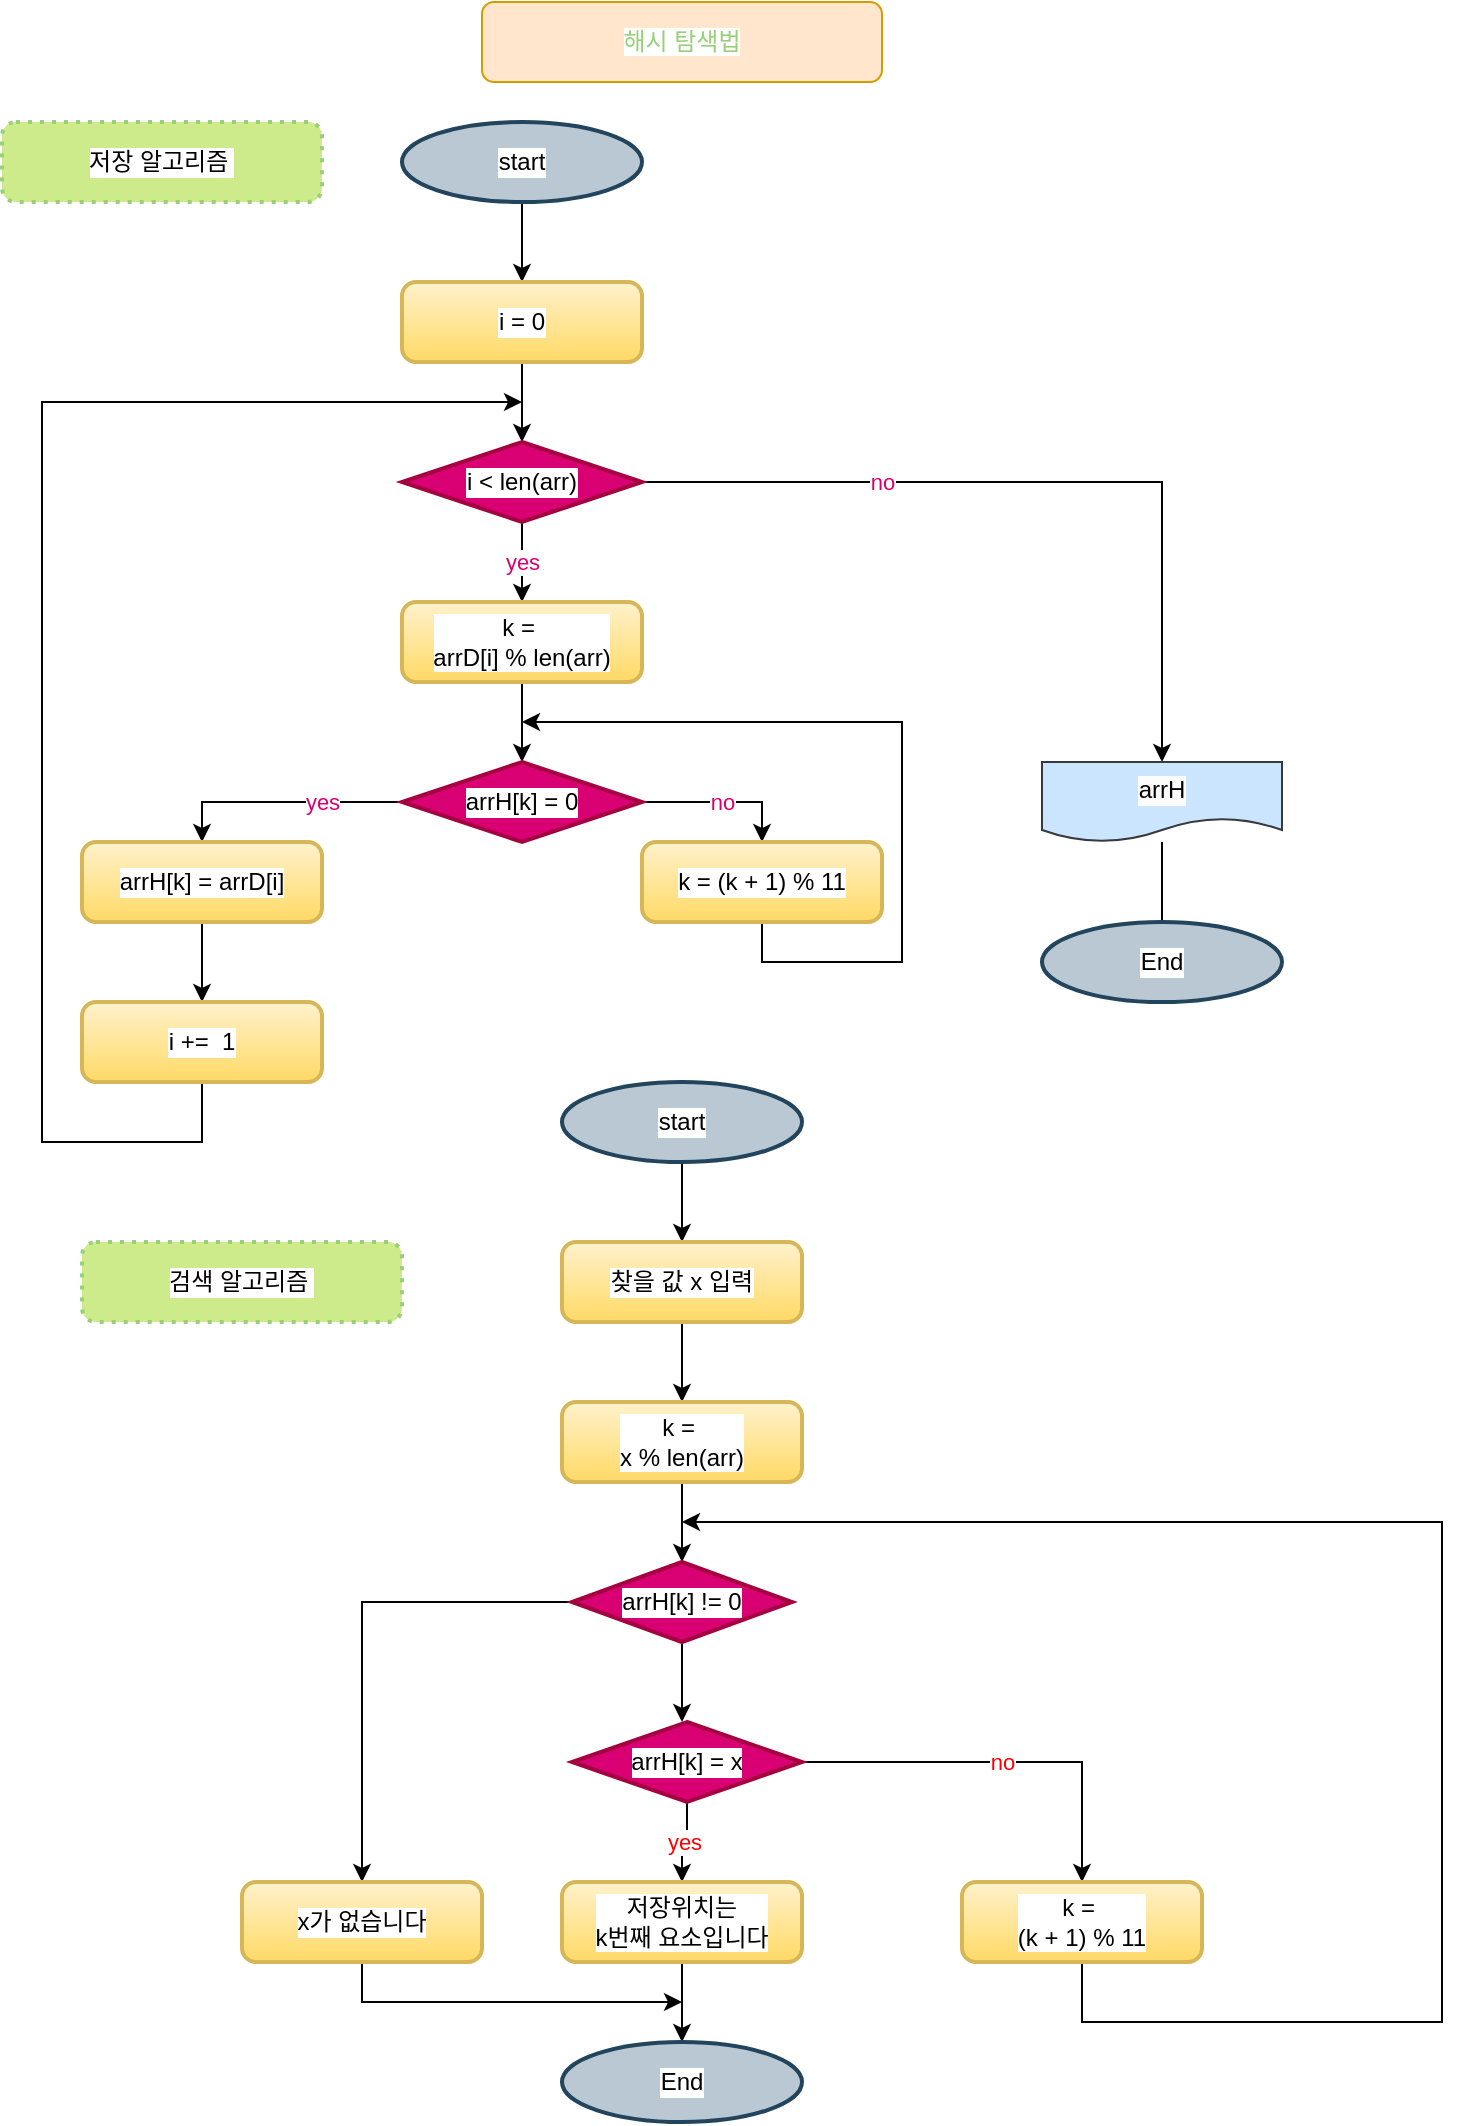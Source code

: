<mxfile version="16.4.0" type="device"><diagram id="BaBo6vdaXhiV6UnceIjP" name="Page-1"><mxGraphModel dx="965" dy="701" grid="1" gridSize="10" guides="1" tooltips="1" connect="1" arrows="1" fold="1" page="1" pageScale="1" pageWidth="827" pageHeight="1169" math="0" shadow="0"><root><mxCell id="0"/><mxCell id="1" parent="0"/><mxCell id="J4I9SRRbLk-RXQcwEkUD-1" value="&lt;font color=&quot;#97d077&quot; style=&quot;background-color: rgb(255 , 255 , 255)&quot;&gt;해시 탐색법&lt;/font&gt;" style="rounded=1;whiteSpace=wrap;html=1;fillColor=#ffe6cc;strokeColor=#d79b00;" vertex="1" parent="1"><mxGeometry x="280" y="20" width="200" height="40" as="geometry"/></mxCell><mxCell id="J4I9SRRbLk-RXQcwEkUD-14" value="" style="edgeStyle=orthogonalEdgeStyle;rounded=0;orthogonalLoop=1;jettySize=auto;html=1;fontColor=#D80073;" edge="1" parent="1" source="J4I9SRRbLk-RXQcwEkUD-2" target="J4I9SRRbLk-RXQcwEkUD-3"><mxGeometry relative="1" as="geometry"/></mxCell><mxCell id="J4I9SRRbLk-RXQcwEkUD-2" value="&lt;font color=&quot;#000000&quot;&gt;start&lt;/font&gt;" style="strokeWidth=2;html=1;shape=mxgraph.flowchart.start_2;whiteSpace=wrap;labelBackgroundColor=#FFFFFF;fillColor=#bac8d3;strokeColor=#23445d;" vertex="1" parent="1"><mxGeometry x="240" y="80" width="120" height="40" as="geometry"/></mxCell><mxCell id="J4I9SRRbLk-RXQcwEkUD-13" value="" style="edgeStyle=orthogonalEdgeStyle;rounded=0;orthogonalLoop=1;jettySize=auto;html=1;fontColor=#D80073;" edge="1" parent="1" source="J4I9SRRbLk-RXQcwEkUD-3" target="J4I9SRRbLk-RXQcwEkUD-4"><mxGeometry relative="1" as="geometry"/></mxCell><mxCell id="J4I9SRRbLk-RXQcwEkUD-3" value="i = 0" style="rounded=1;whiteSpace=wrap;html=1;absoluteArcSize=1;arcSize=14;strokeWidth=2;labelBackgroundColor=#FFFFFF;fillColor=#fff2cc;gradientColor=#ffd966;strokeColor=#d6b656;" vertex="1" parent="1"><mxGeometry x="240" y="160" width="120" height="40" as="geometry"/></mxCell><mxCell id="J4I9SRRbLk-RXQcwEkUD-12" value="yes" style="edgeStyle=orthogonalEdgeStyle;rounded=0;orthogonalLoop=1;jettySize=auto;html=1;fontColor=#D80073;" edge="1" parent="1" source="J4I9SRRbLk-RXQcwEkUD-4" target="J4I9SRRbLk-RXQcwEkUD-5"><mxGeometry relative="1" as="geometry"/></mxCell><mxCell id="J4I9SRRbLk-RXQcwEkUD-23" value="no" style="edgeStyle=orthogonalEdgeStyle;rounded=0;orthogonalLoop=1;jettySize=auto;html=1;entryX=0.5;entryY=0;entryDx=0;entryDy=0;fontColor=#D80073;" edge="1" parent="1" source="J4I9SRRbLk-RXQcwEkUD-4" target="J4I9SRRbLk-RXQcwEkUD-22"><mxGeometry x="-0.4" relative="1" as="geometry"><mxPoint as="offset"/></mxGeometry></mxCell><mxCell id="J4I9SRRbLk-RXQcwEkUD-4" value="&lt;font color=&quot;#000000&quot;&gt;i &amp;lt; len(arr)&lt;/font&gt;" style="strokeWidth=2;html=1;shape=mxgraph.flowchart.decision;whiteSpace=wrap;labelBackgroundColor=#FFFFFF;fontColor=#ffffff;fillColor=#d80073;strokeColor=#A50040;" vertex="1" parent="1"><mxGeometry x="240" y="240" width="120" height="40" as="geometry"/></mxCell><mxCell id="J4I9SRRbLk-RXQcwEkUD-11" value="" style="edgeStyle=orthogonalEdgeStyle;rounded=0;orthogonalLoop=1;jettySize=auto;html=1;fontColor=#D80073;" edge="1" parent="1" source="J4I9SRRbLk-RXQcwEkUD-5" target="J4I9SRRbLk-RXQcwEkUD-6"><mxGeometry relative="1" as="geometry"/></mxCell><mxCell id="J4I9SRRbLk-RXQcwEkUD-5" value="k =&amp;nbsp;&lt;br&gt;arrD[i] % len(arr)" style="rounded=1;whiteSpace=wrap;html=1;absoluteArcSize=1;arcSize=14;strokeWidth=2;labelBackgroundColor=#FFFFFF;fillColor=#fff2cc;gradientColor=#ffd966;strokeColor=#d6b656;" vertex="1" parent="1"><mxGeometry x="240" y="320" width="120" height="40" as="geometry"/></mxCell><mxCell id="J4I9SRRbLk-RXQcwEkUD-10" value="&lt;font color=&quot;#d80073&quot;&gt;yes&lt;/font&gt;" style="edgeStyle=orthogonalEdgeStyle;rounded=0;orthogonalLoop=1;jettySize=auto;html=1;fontColor=#707070;entryX=0.5;entryY=0;entryDx=0;entryDy=0;" edge="1" parent="1" source="J4I9SRRbLk-RXQcwEkUD-6" target="J4I9SRRbLk-RXQcwEkUD-7"><mxGeometry x="-0.333" relative="1" as="geometry"><mxPoint x="140" y="420" as="targetPoint"/><mxPoint as="offset"/></mxGeometry></mxCell><mxCell id="J4I9SRRbLk-RXQcwEkUD-19" value="no" style="edgeStyle=orthogonalEdgeStyle;rounded=0;orthogonalLoop=1;jettySize=auto;html=1;fontColor=#D80073;entryX=0.5;entryY=0;entryDx=0;entryDy=0;" edge="1" parent="1" source="J4I9SRRbLk-RXQcwEkUD-6" target="J4I9SRRbLk-RXQcwEkUD-20"><mxGeometry relative="1" as="geometry"><mxPoint x="430" y="420" as="targetPoint"/><Array as="points"><mxPoint x="420" y="420"/></Array></mxGeometry></mxCell><mxCell id="J4I9SRRbLk-RXQcwEkUD-6" value="&lt;font color=&quot;#000000&quot;&gt;arrH[k] = 0&lt;/font&gt;" style="strokeWidth=2;html=1;shape=mxgraph.flowchart.decision;whiteSpace=wrap;labelBackgroundColor=#FFFFFF;fontColor=#ffffff;fillColor=#d80073;strokeColor=#A50040;" vertex="1" parent="1"><mxGeometry x="240" y="400" width="120" height="40" as="geometry"/></mxCell><mxCell id="J4I9SRRbLk-RXQcwEkUD-16" value="" style="edgeStyle=orthogonalEdgeStyle;rounded=0;orthogonalLoop=1;jettySize=auto;html=1;fontColor=#D80073;" edge="1" parent="1" source="J4I9SRRbLk-RXQcwEkUD-7" target="J4I9SRRbLk-RXQcwEkUD-15"><mxGeometry relative="1" as="geometry"/></mxCell><mxCell id="J4I9SRRbLk-RXQcwEkUD-7" value="arrH[k] = arrD[i]" style="rounded=1;whiteSpace=wrap;html=1;absoluteArcSize=1;arcSize=14;strokeWidth=2;labelBackgroundColor=#FFFFFF;fillColor=#fff2cc;gradientColor=#ffd966;strokeColor=#d6b656;" vertex="1" parent="1"><mxGeometry x="80" y="440" width="120" height="40" as="geometry"/></mxCell><mxCell id="J4I9SRRbLk-RXQcwEkUD-18" style="edgeStyle=orthogonalEdgeStyle;rounded=0;orthogonalLoop=1;jettySize=auto;html=1;fontColor=#D80073;" edge="1" parent="1" source="J4I9SRRbLk-RXQcwEkUD-15"><mxGeometry relative="1" as="geometry"><mxPoint x="300" y="220" as="targetPoint"/><Array as="points"><mxPoint x="140" y="590"/><mxPoint x="60" y="590"/><mxPoint x="60" y="220"/></Array></mxGeometry></mxCell><mxCell id="J4I9SRRbLk-RXQcwEkUD-15" value="i&amp;nbsp;+=&amp;nbsp; 1" style="rounded=1;whiteSpace=wrap;html=1;absoluteArcSize=1;arcSize=14;strokeWidth=2;labelBackgroundColor=#FFFFFF;fillColor=#fff2cc;gradientColor=#ffd966;strokeColor=#d6b656;" vertex="1" parent="1"><mxGeometry x="80" y="520" width="120" height="40" as="geometry"/></mxCell><mxCell id="J4I9SRRbLk-RXQcwEkUD-21" style="edgeStyle=orthogonalEdgeStyle;rounded=0;orthogonalLoop=1;jettySize=auto;html=1;fontColor=#D80073;" edge="1" parent="1" source="J4I9SRRbLk-RXQcwEkUD-20"><mxGeometry relative="1" as="geometry"><mxPoint x="300" y="380" as="targetPoint"/><Array as="points"><mxPoint x="420" y="500"/><mxPoint x="490" y="500"/><mxPoint x="490" y="380"/></Array></mxGeometry></mxCell><mxCell id="J4I9SRRbLk-RXQcwEkUD-20" value="k = (k + 1) % 11" style="rounded=1;whiteSpace=wrap;html=1;absoluteArcSize=1;arcSize=14;strokeWidth=2;labelBackgroundColor=#FFFFFF;fillColor=#fff2cc;gradientColor=#ffd966;strokeColor=#d6b656;" vertex="1" parent="1"><mxGeometry x="360" y="440" width="120" height="40" as="geometry"/></mxCell><mxCell id="J4I9SRRbLk-RXQcwEkUD-25" style="edgeStyle=orthogonalEdgeStyle;rounded=0;orthogonalLoop=1;jettySize=auto;html=1;entryX=0.5;entryY=0;entryDx=0;entryDy=0;entryPerimeter=0;fontColor=#000000;" edge="1" parent="1" source="J4I9SRRbLk-RXQcwEkUD-22" target="J4I9SRRbLk-RXQcwEkUD-24"><mxGeometry relative="1" as="geometry"><Array as="points"><mxPoint x="620" y="520"/><mxPoint x="620" y="520"/></Array></mxGeometry></mxCell><mxCell id="J4I9SRRbLk-RXQcwEkUD-22" value="&lt;font color=&quot;#000000&quot;&gt;arrH&lt;/font&gt;" style="shape=document;whiteSpace=wrap;html=1;boundedLbl=1;labelBackgroundColor=#FCFCFC;fillColor=#cce5ff;strokeColor=#36393d;" vertex="1" parent="1"><mxGeometry x="560" y="400" width="120" height="40" as="geometry"/></mxCell><mxCell id="J4I9SRRbLk-RXQcwEkUD-24" value="End" style="strokeWidth=2;html=1;shape=mxgraph.flowchart.start_2;whiteSpace=wrap;labelBackgroundColor=#FFFFFF;fillColor=#bac8d3;strokeColor=#23445d;" vertex="1" parent="1"><mxGeometry x="560" y="480" width="120" height="40" as="geometry"/></mxCell><mxCell id="J4I9SRRbLk-RXQcwEkUD-30" value="" style="edgeStyle=orthogonalEdgeStyle;rounded=0;orthogonalLoop=1;jettySize=auto;html=1;fontColor=#000000;" edge="1" parent="1" source="J4I9SRRbLk-RXQcwEkUD-26" target="J4I9SRRbLk-RXQcwEkUD-27"><mxGeometry relative="1" as="geometry"/></mxCell><mxCell id="J4I9SRRbLk-RXQcwEkUD-26" value="&lt;font color=&quot;#000000&quot;&gt;start&lt;/font&gt;" style="strokeWidth=2;html=1;shape=mxgraph.flowchart.start_2;whiteSpace=wrap;labelBackgroundColor=#FFFFFF;fillColor=#bac8d3;strokeColor=#23445d;" vertex="1" parent="1"><mxGeometry x="320" y="560" width="120" height="40" as="geometry"/></mxCell><mxCell id="J4I9SRRbLk-RXQcwEkUD-31" value="" style="edgeStyle=orthogonalEdgeStyle;rounded=0;orthogonalLoop=1;jettySize=auto;html=1;fontColor=#000000;" edge="1" parent="1" source="J4I9SRRbLk-RXQcwEkUD-27" target="J4I9SRRbLk-RXQcwEkUD-28"><mxGeometry relative="1" as="geometry"/></mxCell><mxCell id="J4I9SRRbLk-RXQcwEkUD-27" value="찾을 값 x 입력" style="rounded=1;whiteSpace=wrap;html=1;absoluteArcSize=1;arcSize=14;strokeWidth=2;labelBackgroundColor=#FFFFFF;fillColor=#fff2cc;gradientColor=#ffd966;strokeColor=#d6b656;" vertex="1" parent="1"><mxGeometry x="320" y="640" width="120" height="40" as="geometry"/></mxCell><mxCell id="J4I9SRRbLk-RXQcwEkUD-41" value="" style="edgeStyle=orthogonalEdgeStyle;rounded=0;orthogonalLoop=1;jettySize=auto;html=1;fontColor=#FF0000;" edge="1" parent="1" source="J4I9SRRbLk-RXQcwEkUD-28" target="J4I9SRRbLk-RXQcwEkUD-39"><mxGeometry relative="1" as="geometry"/></mxCell><mxCell id="J4I9SRRbLk-RXQcwEkUD-28" value="k =&amp;nbsp;&lt;br&gt;x % len(arr)" style="rounded=1;whiteSpace=wrap;html=1;absoluteArcSize=1;arcSize=14;strokeWidth=2;labelBackgroundColor=#FFFFFF;fillColor=#fff2cc;gradientColor=#ffd966;strokeColor=#d6b656;" vertex="1" parent="1"><mxGeometry x="320" y="720" width="120" height="40" as="geometry"/></mxCell><mxCell id="J4I9SRRbLk-RXQcwEkUD-36" value="yes" style="edgeStyle=orthogonalEdgeStyle;rounded=0;orthogonalLoop=1;jettySize=auto;html=1;fontColor=#FF0000;" edge="1" parent="1" source="J4I9SRRbLk-RXQcwEkUD-29" target="J4I9SRRbLk-RXQcwEkUD-33"><mxGeometry relative="1" as="geometry"/></mxCell><mxCell id="J4I9SRRbLk-RXQcwEkUD-51" value="no" style="edgeStyle=orthogonalEdgeStyle;rounded=0;orthogonalLoop=1;jettySize=auto;html=1;entryX=0.5;entryY=0;entryDx=0;entryDy=0;fontColor=#FF0000;" edge="1" parent="1" source="J4I9SRRbLk-RXQcwEkUD-29" target="J4I9SRRbLk-RXQcwEkUD-37"><mxGeometry relative="1" as="geometry"/></mxCell><mxCell id="J4I9SRRbLk-RXQcwEkUD-29" value="&lt;font color=&quot;#000000&quot;&gt;arrH[k] = x&lt;/font&gt;" style="strokeWidth=2;html=1;shape=mxgraph.flowchart.decision;whiteSpace=wrap;labelBackgroundColor=#FFFFFF;fontColor=#ffffff;fillColor=#d80073;strokeColor=#A50040;" vertex="1" parent="1"><mxGeometry x="325" y="880" width="115" height="40" as="geometry"/></mxCell><mxCell id="J4I9SRRbLk-RXQcwEkUD-35" value="" style="edgeStyle=orthogonalEdgeStyle;rounded=0;orthogonalLoop=1;jettySize=auto;html=1;fontColor=#000000;" edge="1" parent="1" source="J4I9SRRbLk-RXQcwEkUD-33" target="J4I9SRRbLk-RXQcwEkUD-34"><mxGeometry relative="1" as="geometry"/></mxCell><mxCell id="J4I9SRRbLk-RXQcwEkUD-34" value="End" style="strokeWidth=2;html=1;shape=mxgraph.flowchart.start_2;whiteSpace=wrap;labelBackgroundColor=#FFFFFF;fillColor=#bac8d3;strokeColor=#23445d;" vertex="1" parent="1"><mxGeometry x="320" y="1040" width="120" height="40" as="geometry"/></mxCell><mxCell id="J4I9SRRbLk-RXQcwEkUD-40" style="edgeStyle=orthogonalEdgeStyle;rounded=0;orthogonalLoop=1;jettySize=auto;html=1;fontColor=#FF0000;" edge="1" parent="1" source="J4I9SRRbLk-RXQcwEkUD-37"><mxGeometry relative="1" as="geometry"><mxPoint x="380" y="780" as="targetPoint"/><Array as="points"><mxPoint x="580" y="1030"/><mxPoint x="760" y="1030"/><mxPoint x="760" y="780"/></Array></mxGeometry></mxCell><mxCell id="J4I9SRRbLk-RXQcwEkUD-37" value="k =&amp;nbsp;&lt;br&gt;(k + 1) % 11" style="rounded=1;whiteSpace=wrap;html=1;absoluteArcSize=1;arcSize=14;strokeWidth=2;labelBackgroundColor=#FFFFFF;fillColor=#fff2cc;gradientColor=#ffd966;strokeColor=#d6b656;" vertex="1" parent="1"><mxGeometry x="520" y="960" width="120" height="40" as="geometry"/></mxCell><mxCell id="J4I9SRRbLk-RXQcwEkUD-43" style="edgeStyle=orthogonalEdgeStyle;rounded=0;orthogonalLoop=1;jettySize=auto;html=1;fontColor=#FF0000;entryX=0.5;entryY=0;entryDx=0;entryDy=0;entryPerimeter=0;" edge="1" parent="1" source="J4I9SRRbLk-RXQcwEkUD-39" target="J4I9SRRbLk-RXQcwEkUD-44"><mxGeometry relative="1" as="geometry"><mxPoint x="220" y="950" as="targetPoint"/><Array as="points"><mxPoint x="220" y="820"/></Array></mxGeometry></mxCell><mxCell id="J4I9SRRbLk-RXQcwEkUD-50" value="" style="edgeStyle=orthogonalEdgeStyle;rounded=0;orthogonalLoop=1;jettySize=auto;html=1;fontColor=#FF0000;" edge="1" parent="1" source="J4I9SRRbLk-RXQcwEkUD-39" target="J4I9SRRbLk-RXQcwEkUD-29"><mxGeometry relative="1" as="geometry"><Array as="points"><mxPoint x="380" y="870"/><mxPoint x="380" y="870"/></Array></mxGeometry></mxCell><mxCell id="J4I9SRRbLk-RXQcwEkUD-39" value="&lt;font color=&quot;#000000&quot;&gt;arrH[k] != 0&lt;/font&gt;" style="strokeWidth=2;html=1;shape=mxgraph.flowchart.decision;whiteSpace=wrap;labelBackgroundColor=#FFFFFF;fontColor=#ffffff;fillColor=#d80073;strokeColor=#A50040;" vertex="1" parent="1"><mxGeometry x="325" y="800" width="110" height="40" as="geometry"/></mxCell><mxCell id="J4I9SRRbLk-RXQcwEkUD-52" style="edgeStyle=orthogonalEdgeStyle;rounded=0;orthogonalLoop=1;jettySize=auto;html=1;fontColor=#FF0000;" edge="1" parent="1" source="J4I9SRRbLk-RXQcwEkUD-44"><mxGeometry relative="1" as="geometry"><mxPoint x="380" y="1020" as="targetPoint"/><Array as="points"><mxPoint x="220" y="1020"/><mxPoint x="380" y="1020"/></Array></mxGeometry></mxCell><mxCell id="J4I9SRRbLk-RXQcwEkUD-44" value="x가 없습니다" style="rounded=1;whiteSpace=wrap;html=1;absoluteArcSize=1;arcSize=14;strokeWidth=2;labelBackgroundColor=#FFFFFF;fillColor=#fff2cc;gradientColor=#ffd966;strokeColor=#d6b656;" vertex="1" parent="1"><mxGeometry x="160" y="960" width="120" height="40" as="geometry"/></mxCell><mxCell id="J4I9SRRbLk-RXQcwEkUD-47" value="저장 알고리즘&amp;nbsp;" style="rounded=1;whiteSpace=wrap;html=1;absoluteArcSize=1;arcSize=14;strokeWidth=2;labelBackgroundColor=#ffffff;dashed=1;dashPattern=1 2;fillColor=#cdeb8b;strokeColor=#97D077;" vertex="1" parent="1"><mxGeometry x="40" y="80" width="160" height="40" as="geometry"/></mxCell><mxCell id="J4I9SRRbLk-RXQcwEkUD-48" value="검색 알고리즘&amp;nbsp;" style="rounded=1;whiteSpace=wrap;html=1;absoluteArcSize=1;arcSize=14;strokeWidth=2;labelBackgroundColor=#ffffff;dashed=1;dashPattern=1 2;fillColor=#cdeb8b;strokeColor=#97D077;" vertex="1" parent="1"><mxGeometry x="80" y="640" width="160" height="40" as="geometry"/></mxCell><mxCell id="J4I9SRRbLk-RXQcwEkUD-33" value="저장위치는&lt;br&gt;k번째 요소입니다" style="rounded=1;whiteSpace=wrap;html=1;absoluteArcSize=1;arcSize=14;strokeWidth=2;labelBackgroundColor=#FFFFFF;fillColor=#fff2cc;gradientColor=#ffd966;strokeColor=#d6b656;" vertex="1" parent="1"><mxGeometry x="320" y="960" width="120" height="40" as="geometry"/></mxCell></root></mxGraphModel></diagram></mxfile>